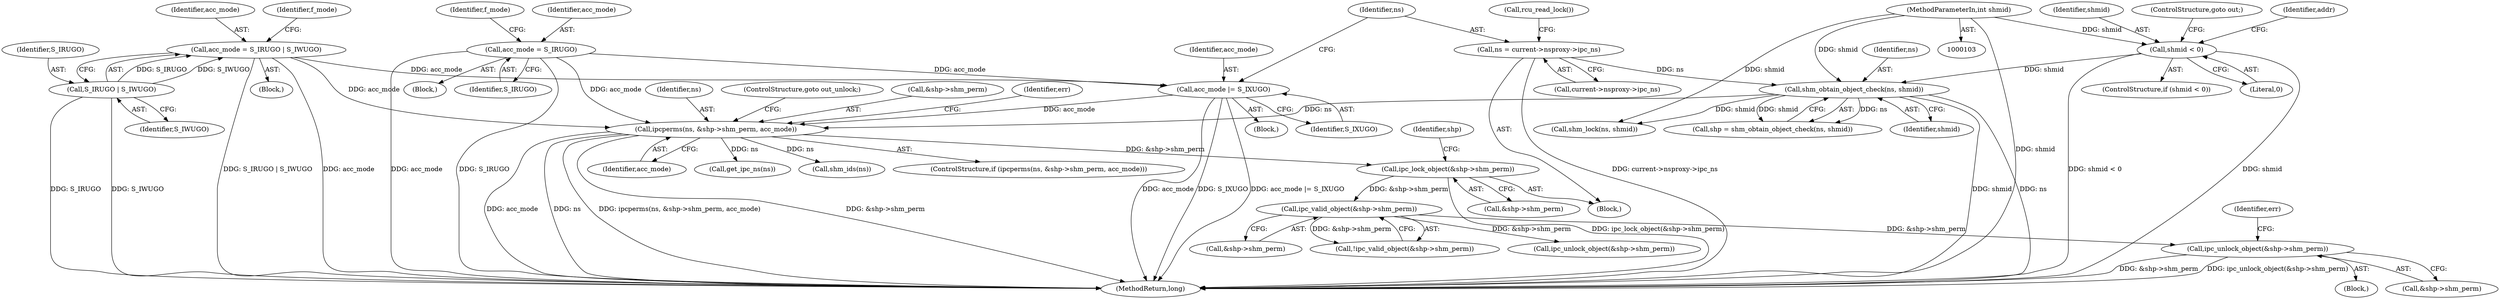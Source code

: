 digraph "0_linux_e1d35d4dc7f089e6c9c080d556feedf9c706f0c7@pointer" {
"1000284" [label="(Call,ipc_unlock_object(&shp->shm_perm))"];
"1000278" [label="(Call,ipc_valid_object(&shp->shm_perm))"];
"1000271" [label="(Call,ipc_lock_object(&shp->shm_perm))"];
"1000254" [label="(Call,ipcperms(ns, &shp->shm_perm, acc_mode))"];
"1000237" [label="(Call,shm_obtain_object_check(ns, shmid))"];
"1000227" [label="(Call,ns = current->nsproxy->ipc_ns)"];
"1000131" [label="(Call,shmid < 0)"];
"1000104" [label="(MethodParameterIn,int shmid)"];
"1000224" [label="(Call,acc_mode |= S_IXUGO)"];
"1000193" [label="(Call,acc_mode = S_IRUGO)"];
"1000206" [label="(Call,acc_mode = S_IRUGO | S_IWUGO)"];
"1000208" [label="(Call,S_IRUGO | S_IWUGO)"];
"1000209" [label="(Identifier,S_IRUGO)"];
"1000283" [label="(Block,)"];
"1000255" [label="(Identifier,ns)"];
"1000224" [label="(Call,acc_mode |= S_IXUGO)"];
"1000227" [label="(Call,ns = current->nsproxy->ipc_ns)"];
"1000133" [label="(Literal,0)"];
"1000194" [label="(Identifier,acc_mode)"];
"1000226" [label="(Identifier,S_IXUGO)"];
"1000254" [label="(Call,ipcperms(ns, &shp->shm_perm, acc_mode))"];
"1000239" [label="(Identifier,shmid)"];
"1000279" [label="(Call,&shp->shm_perm)"];
"1000285" [label="(Call,&shp->shm_perm)"];
"1000220" [label="(Block,)"];
"1000277" [label="(Call,!ipc_valid_object(&shp->shm_perm))"];
"1000544" [label="(MethodReturn,long)"];
"1000200" [label="(Block,)"];
"1000134" [label="(ControlStructure,goto out;)"];
"1000210" [label="(Identifier,S_IWUGO)"];
"1000509" [label="(Call,shm_ids(ns))"];
"1000195" [label="(Identifier,S_IRUGO)"];
"1000253" [label="(ControlStructure,if (ipcperms(ns, &shp->shm_perm, acc_mode)))"];
"1000212" [label="(Identifier,f_mode)"];
"1000514" [label="(Call,shm_lock(ns, shmid))"];
"1000261" [label="(ControlStructure,goto out_unlock;)"];
"1000256" [label="(Call,&shp->shm_perm)"];
"1000315" [label="(Call,ipc_unlock_object(&shp->shm_perm))"];
"1000272" [label="(Call,&shp->shm_perm)"];
"1000234" [label="(Call,rcu_read_lock())"];
"1000138" [label="(Identifier,addr)"];
"1000197" [label="(Identifier,f_mode)"];
"1000130" [label="(ControlStructure,if (shmid < 0))"];
"1000281" [label="(Identifier,shp)"];
"1000229" [label="(Call,current->nsproxy->ipc_ns)"];
"1000189" [label="(Block,)"];
"1000290" [label="(Identifier,err)"];
"1000235" [label="(Call,shp = shm_obtain_object_check(ns, shmid))"];
"1000260" [label="(Identifier,acc_mode)"];
"1000284" [label="(Call,ipc_unlock_object(&shp->shm_perm))"];
"1000237" [label="(Call,shm_obtain_object_check(ns, shmid))"];
"1000206" [label="(Call,acc_mode = S_IRUGO | S_IWUGO)"];
"1000271" [label="(Call,ipc_lock_object(&shp->shm_perm))"];
"1000228" [label="(Identifier,ns)"];
"1000238" [label="(Identifier,ns)"];
"1000109" [label="(Block,)"];
"1000132" [label="(Identifier,shmid)"];
"1000396" [label="(Call,get_ipc_ns(ns))"];
"1000225" [label="(Identifier,acc_mode)"];
"1000208" [label="(Call,S_IRUGO | S_IWUGO)"];
"1000278" [label="(Call,ipc_valid_object(&shp->shm_perm))"];
"1000193" [label="(Call,acc_mode = S_IRUGO)"];
"1000131" [label="(Call,shmid < 0)"];
"1000104" [label="(MethodParameterIn,int shmid)"];
"1000207" [label="(Identifier,acc_mode)"];
"1000263" [label="(Identifier,err)"];
"1000284" -> "1000283"  [label="AST: "];
"1000284" -> "1000285"  [label="CFG: "];
"1000285" -> "1000284"  [label="AST: "];
"1000290" -> "1000284"  [label="CFG: "];
"1000284" -> "1000544"  [label="DDG: &shp->shm_perm"];
"1000284" -> "1000544"  [label="DDG: ipc_unlock_object(&shp->shm_perm)"];
"1000278" -> "1000284"  [label="DDG: &shp->shm_perm"];
"1000278" -> "1000277"  [label="AST: "];
"1000278" -> "1000279"  [label="CFG: "];
"1000279" -> "1000278"  [label="AST: "];
"1000277" -> "1000278"  [label="CFG: "];
"1000278" -> "1000277"  [label="DDG: &shp->shm_perm"];
"1000271" -> "1000278"  [label="DDG: &shp->shm_perm"];
"1000278" -> "1000315"  [label="DDG: &shp->shm_perm"];
"1000271" -> "1000109"  [label="AST: "];
"1000271" -> "1000272"  [label="CFG: "];
"1000272" -> "1000271"  [label="AST: "];
"1000281" -> "1000271"  [label="CFG: "];
"1000271" -> "1000544"  [label="DDG: ipc_lock_object(&shp->shm_perm)"];
"1000254" -> "1000271"  [label="DDG: &shp->shm_perm"];
"1000254" -> "1000253"  [label="AST: "];
"1000254" -> "1000260"  [label="CFG: "];
"1000255" -> "1000254"  [label="AST: "];
"1000256" -> "1000254"  [label="AST: "];
"1000260" -> "1000254"  [label="AST: "];
"1000261" -> "1000254"  [label="CFG: "];
"1000263" -> "1000254"  [label="CFG: "];
"1000254" -> "1000544"  [label="DDG: acc_mode"];
"1000254" -> "1000544"  [label="DDG: ns"];
"1000254" -> "1000544"  [label="DDG: ipcperms(ns, &shp->shm_perm, acc_mode)"];
"1000254" -> "1000544"  [label="DDG: &shp->shm_perm"];
"1000237" -> "1000254"  [label="DDG: ns"];
"1000224" -> "1000254"  [label="DDG: acc_mode"];
"1000193" -> "1000254"  [label="DDG: acc_mode"];
"1000206" -> "1000254"  [label="DDG: acc_mode"];
"1000254" -> "1000396"  [label="DDG: ns"];
"1000254" -> "1000509"  [label="DDG: ns"];
"1000237" -> "1000235"  [label="AST: "];
"1000237" -> "1000239"  [label="CFG: "];
"1000238" -> "1000237"  [label="AST: "];
"1000239" -> "1000237"  [label="AST: "];
"1000235" -> "1000237"  [label="CFG: "];
"1000237" -> "1000544"  [label="DDG: shmid"];
"1000237" -> "1000544"  [label="DDG: ns"];
"1000237" -> "1000235"  [label="DDG: ns"];
"1000237" -> "1000235"  [label="DDG: shmid"];
"1000227" -> "1000237"  [label="DDG: ns"];
"1000131" -> "1000237"  [label="DDG: shmid"];
"1000104" -> "1000237"  [label="DDG: shmid"];
"1000237" -> "1000514"  [label="DDG: shmid"];
"1000227" -> "1000109"  [label="AST: "];
"1000227" -> "1000229"  [label="CFG: "];
"1000228" -> "1000227"  [label="AST: "];
"1000229" -> "1000227"  [label="AST: "];
"1000234" -> "1000227"  [label="CFG: "];
"1000227" -> "1000544"  [label="DDG: current->nsproxy->ipc_ns"];
"1000131" -> "1000130"  [label="AST: "];
"1000131" -> "1000133"  [label="CFG: "];
"1000132" -> "1000131"  [label="AST: "];
"1000133" -> "1000131"  [label="AST: "];
"1000134" -> "1000131"  [label="CFG: "];
"1000138" -> "1000131"  [label="CFG: "];
"1000131" -> "1000544"  [label="DDG: shmid"];
"1000131" -> "1000544"  [label="DDG: shmid < 0"];
"1000104" -> "1000131"  [label="DDG: shmid"];
"1000104" -> "1000103"  [label="AST: "];
"1000104" -> "1000544"  [label="DDG: shmid"];
"1000104" -> "1000514"  [label="DDG: shmid"];
"1000224" -> "1000220"  [label="AST: "];
"1000224" -> "1000226"  [label="CFG: "];
"1000225" -> "1000224"  [label="AST: "];
"1000226" -> "1000224"  [label="AST: "];
"1000228" -> "1000224"  [label="CFG: "];
"1000224" -> "1000544"  [label="DDG: acc_mode"];
"1000224" -> "1000544"  [label="DDG: S_IXUGO"];
"1000224" -> "1000544"  [label="DDG: acc_mode |= S_IXUGO"];
"1000193" -> "1000224"  [label="DDG: acc_mode"];
"1000206" -> "1000224"  [label="DDG: acc_mode"];
"1000193" -> "1000189"  [label="AST: "];
"1000193" -> "1000195"  [label="CFG: "];
"1000194" -> "1000193"  [label="AST: "];
"1000195" -> "1000193"  [label="AST: "];
"1000197" -> "1000193"  [label="CFG: "];
"1000193" -> "1000544"  [label="DDG: acc_mode"];
"1000193" -> "1000544"  [label="DDG: S_IRUGO"];
"1000206" -> "1000200"  [label="AST: "];
"1000206" -> "1000208"  [label="CFG: "];
"1000207" -> "1000206"  [label="AST: "];
"1000208" -> "1000206"  [label="AST: "];
"1000212" -> "1000206"  [label="CFG: "];
"1000206" -> "1000544"  [label="DDG: S_IRUGO | S_IWUGO"];
"1000206" -> "1000544"  [label="DDG: acc_mode"];
"1000208" -> "1000206"  [label="DDG: S_IRUGO"];
"1000208" -> "1000206"  [label="DDG: S_IWUGO"];
"1000208" -> "1000210"  [label="CFG: "];
"1000209" -> "1000208"  [label="AST: "];
"1000210" -> "1000208"  [label="AST: "];
"1000208" -> "1000544"  [label="DDG: S_IRUGO"];
"1000208" -> "1000544"  [label="DDG: S_IWUGO"];
}
